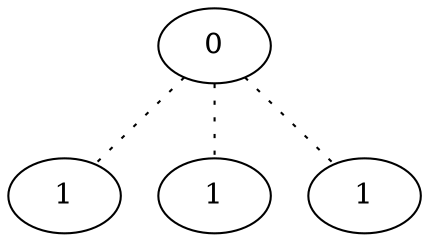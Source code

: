 graph {
a0[label=0];
a1[label=1];
a2[label=1];
a3[label=1];
a0 -- a1 [style=dotted];
a0 -- a2 [style=dotted];
a0 -- a3 [style=dotted];
}

